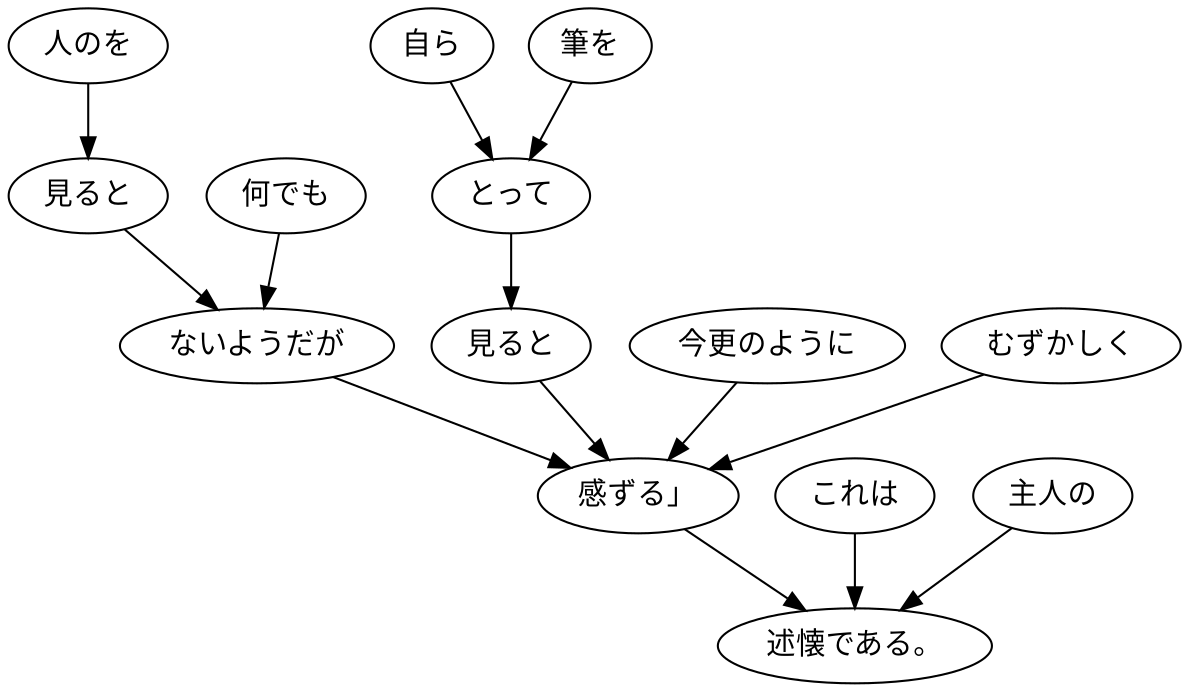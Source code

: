 digraph graph132 {
	node0 [label="人のを"];
	node1 [label="見ると"];
	node2 [label="何でも"];
	node3 [label="ないようだが"];
	node4 [label="自ら"];
	node5 [label="筆を"];
	node6 [label="とって"];
	node7 [label="見ると"];
	node8 [label="今更のように"];
	node9 [label="むずかしく"];
	node10 [label="感ずる」"];
	node11 [label="これは"];
	node12 [label="主人の"];
	node13 [label="述懐である。"];
	node0 -> node1;
	node1 -> node3;
	node2 -> node3;
	node3 -> node10;
	node4 -> node6;
	node5 -> node6;
	node6 -> node7;
	node7 -> node10;
	node8 -> node10;
	node9 -> node10;
	node10 -> node13;
	node11 -> node13;
	node12 -> node13;
}

